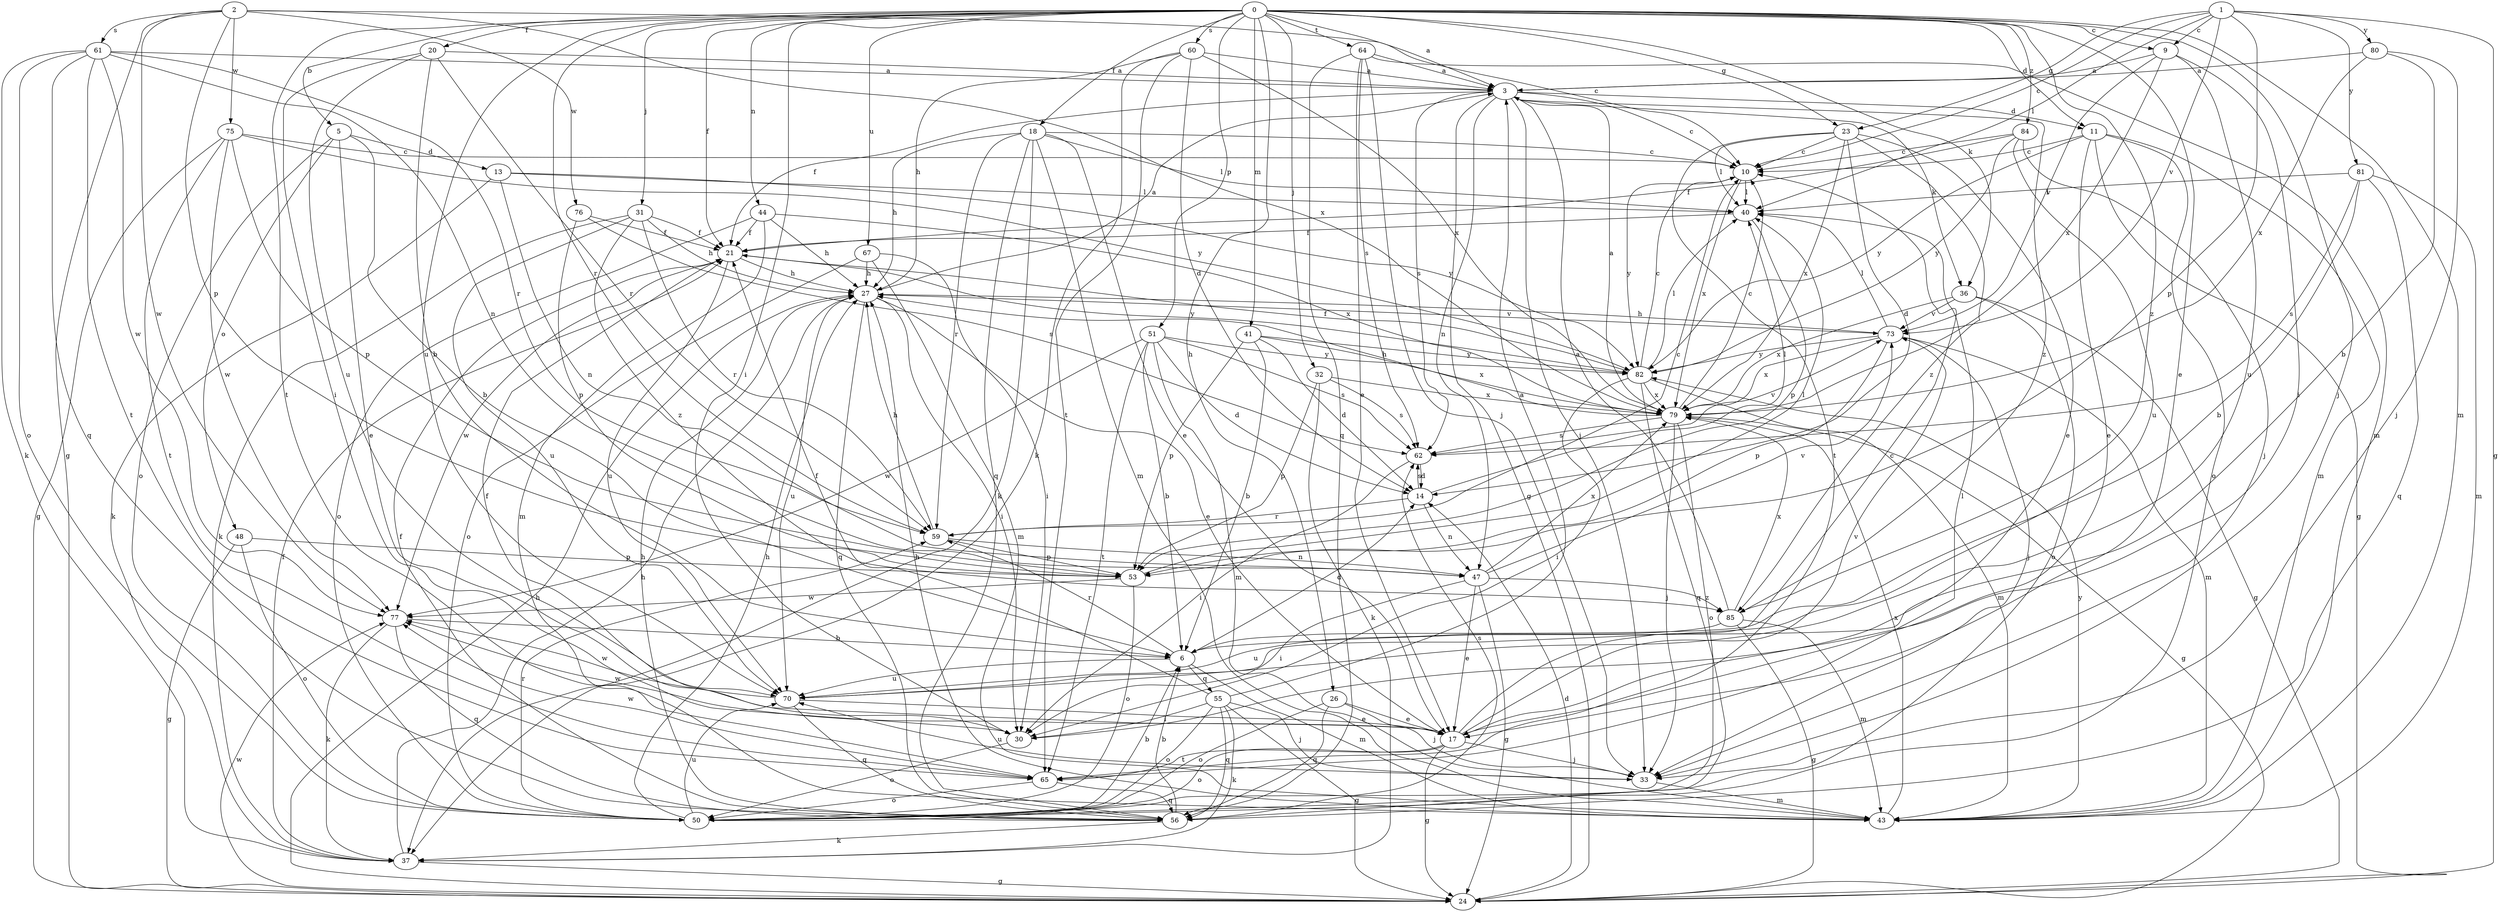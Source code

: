 strict digraph  {
0;
1;
2;
3;
5;
6;
9;
10;
11;
13;
14;
17;
18;
20;
21;
23;
24;
26;
27;
30;
31;
32;
33;
36;
37;
40;
41;
43;
44;
47;
48;
50;
51;
53;
55;
56;
59;
60;
61;
62;
64;
65;
67;
70;
73;
75;
76;
77;
79;
80;
81;
82;
84;
85;
0 -> 3  [label=a];
0 -> 5  [label=b];
0 -> 9  [label=c];
0 -> 11  [label=d];
0 -> 17  [label=e];
0 -> 18  [label=f];
0 -> 20  [label=f];
0 -> 21  [label=f];
0 -> 23  [label=g];
0 -> 26  [label=h];
0 -> 30  [label=i];
0 -> 31  [label=j];
0 -> 32  [label=j];
0 -> 33  [label=j];
0 -> 36  [label=k];
0 -> 41  [label=m];
0 -> 43  [label=m];
0 -> 44  [label=n];
0 -> 51  [label=p];
0 -> 59  [label=r];
0 -> 60  [label=s];
0 -> 64  [label=t];
0 -> 65  [label=t];
0 -> 67  [label=u];
0 -> 70  [label=u];
0 -> 84  [label=z];
0 -> 85  [label=z];
1 -> 9  [label=c];
1 -> 10  [label=c];
1 -> 23  [label=g];
1 -> 24  [label=g];
1 -> 40  [label=l];
1 -> 53  [label=p];
1 -> 73  [label=v];
1 -> 80  [label=y];
1 -> 81  [label=y];
2 -> 10  [label=c];
2 -> 24  [label=g];
2 -> 53  [label=p];
2 -> 61  [label=s];
2 -> 75  [label=w];
2 -> 76  [label=w];
2 -> 77  [label=w];
2 -> 79  [label=x];
3 -> 10  [label=c];
3 -> 11  [label=d];
3 -> 21  [label=f];
3 -> 24  [label=g];
3 -> 33  [label=j];
3 -> 36  [label=k];
3 -> 47  [label=n];
3 -> 62  [label=s];
3 -> 85  [label=z];
5 -> 6  [label=b];
5 -> 13  [label=d];
5 -> 17  [label=e];
5 -> 48  [label=o];
5 -> 50  [label=o];
6 -> 14  [label=d];
6 -> 43  [label=m];
6 -> 55  [label=q];
6 -> 59  [label=r];
6 -> 70  [label=u];
9 -> 3  [label=a];
9 -> 30  [label=i];
9 -> 70  [label=u];
9 -> 73  [label=v];
9 -> 79  [label=x];
10 -> 40  [label=l];
10 -> 79  [label=x];
10 -> 82  [label=y];
11 -> 10  [label=c];
11 -> 17  [label=e];
11 -> 24  [label=g];
11 -> 43  [label=m];
11 -> 50  [label=o];
11 -> 82  [label=y];
13 -> 37  [label=k];
13 -> 40  [label=l];
13 -> 47  [label=n];
13 -> 82  [label=y];
14 -> 40  [label=l];
14 -> 47  [label=n];
14 -> 59  [label=r];
14 -> 62  [label=s];
17 -> 10  [label=c];
17 -> 24  [label=g];
17 -> 33  [label=j];
17 -> 50  [label=o];
17 -> 65  [label=t];
17 -> 73  [label=v];
17 -> 77  [label=w];
18 -> 10  [label=c];
18 -> 17  [label=e];
18 -> 27  [label=h];
18 -> 37  [label=k];
18 -> 40  [label=l];
18 -> 43  [label=m];
18 -> 56  [label=q];
18 -> 59  [label=r];
20 -> 3  [label=a];
20 -> 6  [label=b];
20 -> 30  [label=i];
20 -> 59  [label=r];
20 -> 70  [label=u];
21 -> 27  [label=h];
21 -> 70  [label=u];
21 -> 77  [label=w];
21 -> 82  [label=y];
23 -> 10  [label=c];
23 -> 14  [label=d];
23 -> 17  [label=e];
23 -> 40  [label=l];
23 -> 65  [label=t];
23 -> 79  [label=x];
23 -> 85  [label=z];
24 -> 14  [label=d];
24 -> 27  [label=h];
24 -> 77  [label=w];
26 -> 17  [label=e];
26 -> 33  [label=j];
26 -> 50  [label=o];
26 -> 56  [label=q];
27 -> 3  [label=a];
27 -> 17  [label=e];
27 -> 30  [label=i];
27 -> 56  [label=q];
27 -> 70  [label=u];
27 -> 73  [label=v];
30 -> 21  [label=f];
30 -> 50  [label=o];
31 -> 21  [label=f];
31 -> 27  [label=h];
31 -> 37  [label=k];
31 -> 59  [label=r];
31 -> 70  [label=u];
31 -> 85  [label=z];
32 -> 37  [label=k];
32 -> 53  [label=p];
32 -> 62  [label=s];
32 -> 79  [label=x];
33 -> 43  [label=m];
33 -> 70  [label=u];
36 -> 24  [label=g];
36 -> 50  [label=o];
36 -> 73  [label=v];
36 -> 79  [label=x];
37 -> 21  [label=f];
37 -> 24  [label=g];
37 -> 27  [label=h];
40 -> 21  [label=f];
40 -> 53  [label=p];
41 -> 6  [label=b];
41 -> 14  [label=d];
41 -> 53  [label=p];
41 -> 79  [label=x];
41 -> 82  [label=y];
43 -> 27  [label=h];
43 -> 79  [label=x];
43 -> 82  [label=y];
44 -> 21  [label=f];
44 -> 27  [label=h];
44 -> 43  [label=m];
44 -> 50  [label=o];
44 -> 79  [label=x];
47 -> 17  [label=e];
47 -> 24  [label=g];
47 -> 30  [label=i];
47 -> 73  [label=v];
47 -> 79  [label=x];
47 -> 85  [label=z];
48 -> 24  [label=g];
48 -> 50  [label=o];
48 -> 53  [label=p];
50 -> 6  [label=b];
50 -> 27  [label=h];
50 -> 59  [label=r];
50 -> 70  [label=u];
51 -> 6  [label=b];
51 -> 14  [label=d];
51 -> 43  [label=m];
51 -> 62  [label=s];
51 -> 65  [label=t];
51 -> 77  [label=w];
51 -> 82  [label=y];
53 -> 40  [label=l];
53 -> 50  [label=o];
53 -> 77  [label=w];
55 -> 3  [label=a];
55 -> 21  [label=f];
55 -> 24  [label=g];
55 -> 30  [label=i];
55 -> 33  [label=j];
55 -> 37  [label=k];
55 -> 50  [label=o];
55 -> 56  [label=q];
56 -> 6  [label=b];
56 -> 21  [label=f];
56 -> 27  [label=h];
56 -> 37  [label=k];
56 -> 62  [label=s];
59 -> 10  [label=c];
59 -> 27  [label=h];
59 -> 47  [label=n];
59 -> 53  [label=p];
60 -> 3  [label=a];
60 -> 14  [label=d];
60 -> 27  [label=h];
60 -> 37  [label=k];
60 -> 65  [label=t];
60 -> 79  [label=x];
61 -> 3  [label=a];
61 -> 37  [label=k];
61 -> 47  [label=n];
61 -> 50  [label=o];
61 -> 56  [label=q];
61 -> 59  [label=r];
61 -> 65  [label=t];
61 -> 77  [label=w];
62 -> 14  [label=d];
62 -> 30  [label=i];
62 -> 73  [label=v];
64 -> 3  [label=a];
64 -> 17  [label=e];
64 -> 33  [label=j];
64 -> 43  [label=m];
64 -> 56  [label=q];
64 -> 62  [label=s];
65 -> 40  [label=l];
65 -> 50  [label=o];
65 -> 56  [label=q];
65 -> 77  [label=w];
67 -> 27  [label=h];
67 -> 30  [label=i];
67 -> 43  [label=m];
67 -> 50  [label=o];
70 -> 17  [label=e];
70 -> 56  [label=q];
70 -> 77  [label=w];
73 -> 27  [label=h];
73 -> 33  [label=j];
73 -> 40  [label=l];
73 -> 43  [label=m];
73 -> 53  [label=p];
73 -> 79  [label=x];
73 -> 82  [label=y];
75 -> 10  [label=c];
75 -> 24  [label=g];
75 -> 53  [label=p];
75 -> 65  [label=t];
75 -> 77  [label=w];
75 -> 82  [label=y];
76 -> 21  [label=f];
76 -> 53  [label=p];
76 -> 62  [label=s];
77 -> 6  [label=b];
77 -> 37  [label=k];
77 -> 56  [label=q];
79 -> 3  [label=a];
79 -> 10  [label=c];
79 -> 24  [label=g];
79 -> 27  [label=h];
79 -> 33  [label=j];
79 -> 50  [label=o];
79 -> 62  [label=s];
80 -> 3  [label=a];
80 -> 6  [label=b];
80 -> 33  [label=j];
80 -> 79  [label=x];
81 -> 6  [label=b];
81 -> 40  [label=l];
81 -> 43  [label=m];
81 -> 56  [label=q];
81 -> 62  [label=s];
82 -> 10  [label=c];
82 -> 21  [label=f];
82 -> 30  [label=i];
82 -> 40  [label=l];
82 -> 43  [label=m];
82 -> 56  [label=q];
82 -> 79  [label=x];
84 -> 10  [label=c];
84 -> 21  [label=f];
84 -> 33  [label=j];
84 -> 70  [label=u];
84 -> 82  [label=y];
85 -> 3  [label=a];
85 -> 24  [label=g];
85 -> 43  [label=m];
85 -> 70  [label=u];
85 -> 79  [label=x];
}
